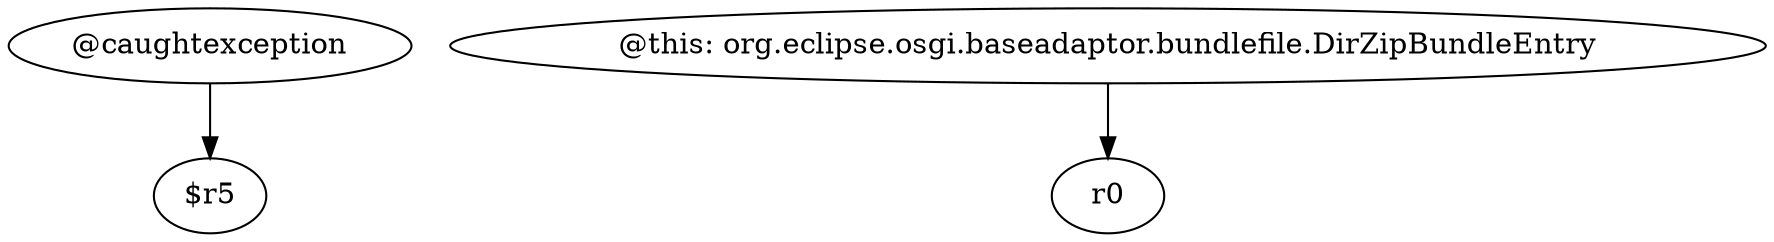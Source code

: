 digraph g {
0[label="@caughtexception"]
1[label="$r5"]
0->1[label=""]
2[label="@this: org.eclipse.osgi.baseadaptor.bundlefile.DirZipBundleEntry"]
3[label="r0"]
2->3[label=""]
}